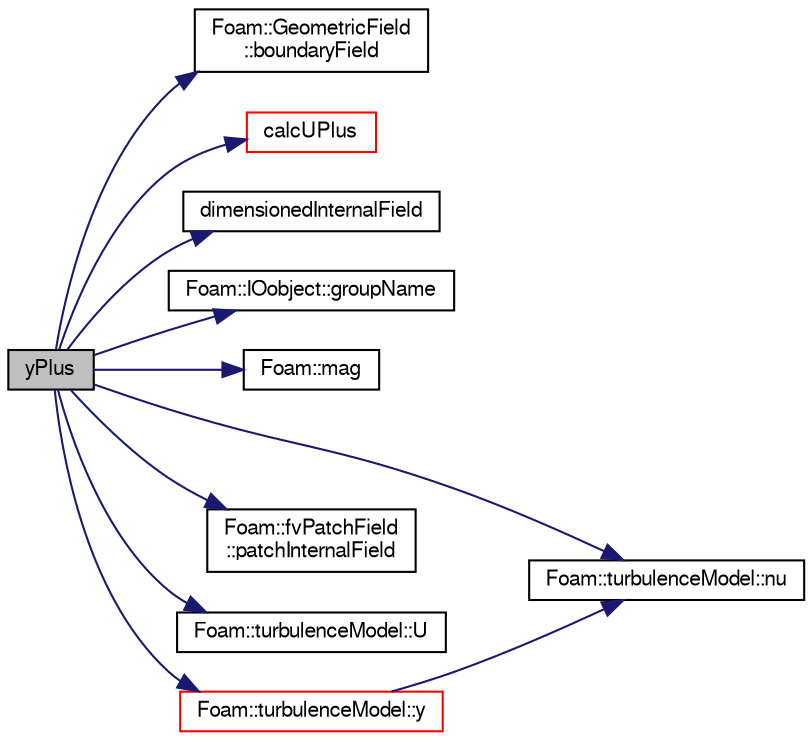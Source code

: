 digraph "yPlus"
{
  bgcolor="transparent";
  edge [fontname="FreeSans",fontsize="10",labelfontname="FreeSans",labelfontsize="10"];
  node [fontname="FreeSans",fontsize="10",shape=record];
  rankdir="LR";
  Node778 [label="yPlus",height=0.2,width=0.4,color="black", fillcolor="grey75", style="filled", fontcolor="black"];
  Node778 -> Node779 [color="midnightblue",fontsize="10",style="solid",fontname="FreeSans"];
  Node779 [label="Foam::GeometricField\l::boundaryField",height=0.2,width=0.4,color="black",URL="$a22434.html#a3c6c1a789b48ea0c5e8bff64f9c14f2d",tooltip="Return reference to GeometricBoundaryField. "];
  Node778 -> Node780 [color="midnightblue",fontsize="10",style="solid",fontname="FreeSans"];
  Node780 [label="calcUPlus",height=0.2,width=0.4,color="red",URL="$a31282.html#aa8fadcd32e1db33e529682e41f8e17d1",tooltip="Calculate wall u+ from table. "];
  Node778 -> Node783 [color="midnightblue",fontsize="10",style="solid",fontname="FreeSans"];
  Node783 [label="dimensionedInternalField",height=0.2,width=0.4,color="black",URL="$a38438.html#a942cd19121a46cdc649099eb27c74b18"];
  Node778 -> Node784 [color="midnightblue",fontsize="10",style="solid",fontname="FreeSans"];
  Node784 [label="Foam::IOobject::groupName",height=0.2,width=0.4,color="black",URL="$a26142.html#ad5705e6da2a025ad75b4cf5d748d7d30"];
  Node778 -> Node785 [color="midnightblue",fontsize="10",style="solid",fontname="FreeSans"];
  Node785 [label="Foam::mag",height=0.2,width=0.4,color="black",URL="$a21124.html#a929da2a3fdcf3dacbbe0487d3a330dae"];
  Node778 -> Node786 [color="midnightblue",fontsize="10",style="solid",fontname="FreeSans"];
  Node786 [label="Foam::turbulenceModel::nu",height=0.2,width=0.4,color="black",URL="$a31314.html#ad5f81fcd6f7d0ddad1a5fe2a8f08bb3f",tooltip="Return the laminar viscosity. "];
  Node778 -> Node787 [color="midnightblue",fontsize="10",style="solid",fontname="FreeSans"];
  Node787 [label="Foam::fvPatchField\l::patchInternalField",height=0.2,width=0.4,color="black",URL="$a22354.html#a3b74a67629ed67899295ec63e8f9ae84",tooltip="Return internal field next to patch as patch field. "];
  Node778 -> Node788 [color="midnightblue",fontsize="10",style="solid",fontname="FreeSans"];
  Node788 [label="Foam::turbulenceModel::U",height=0.2,width=0.4,color="black",URL="$a31314.html#a536d168d7b335fe81f506f232b5b4872",tooltip="Access function to velocity field. "];
  Node778 -> Node789 [color="midnightblue",fontsize="10",style="solid",fontname="FreeSans"];
  Node789 [label="Foam::turbulenceModel::y",height=0.2,width=0.4,color="red",URL="$a31314.html#a152c527a6b3137685b03893a7a3a73eb",tooltip="Return the near wall distances. "];
  Node789 -> Node786 [color="midnightblue",fontsize="10",style="solid",fontname="FreeSans"];
}
